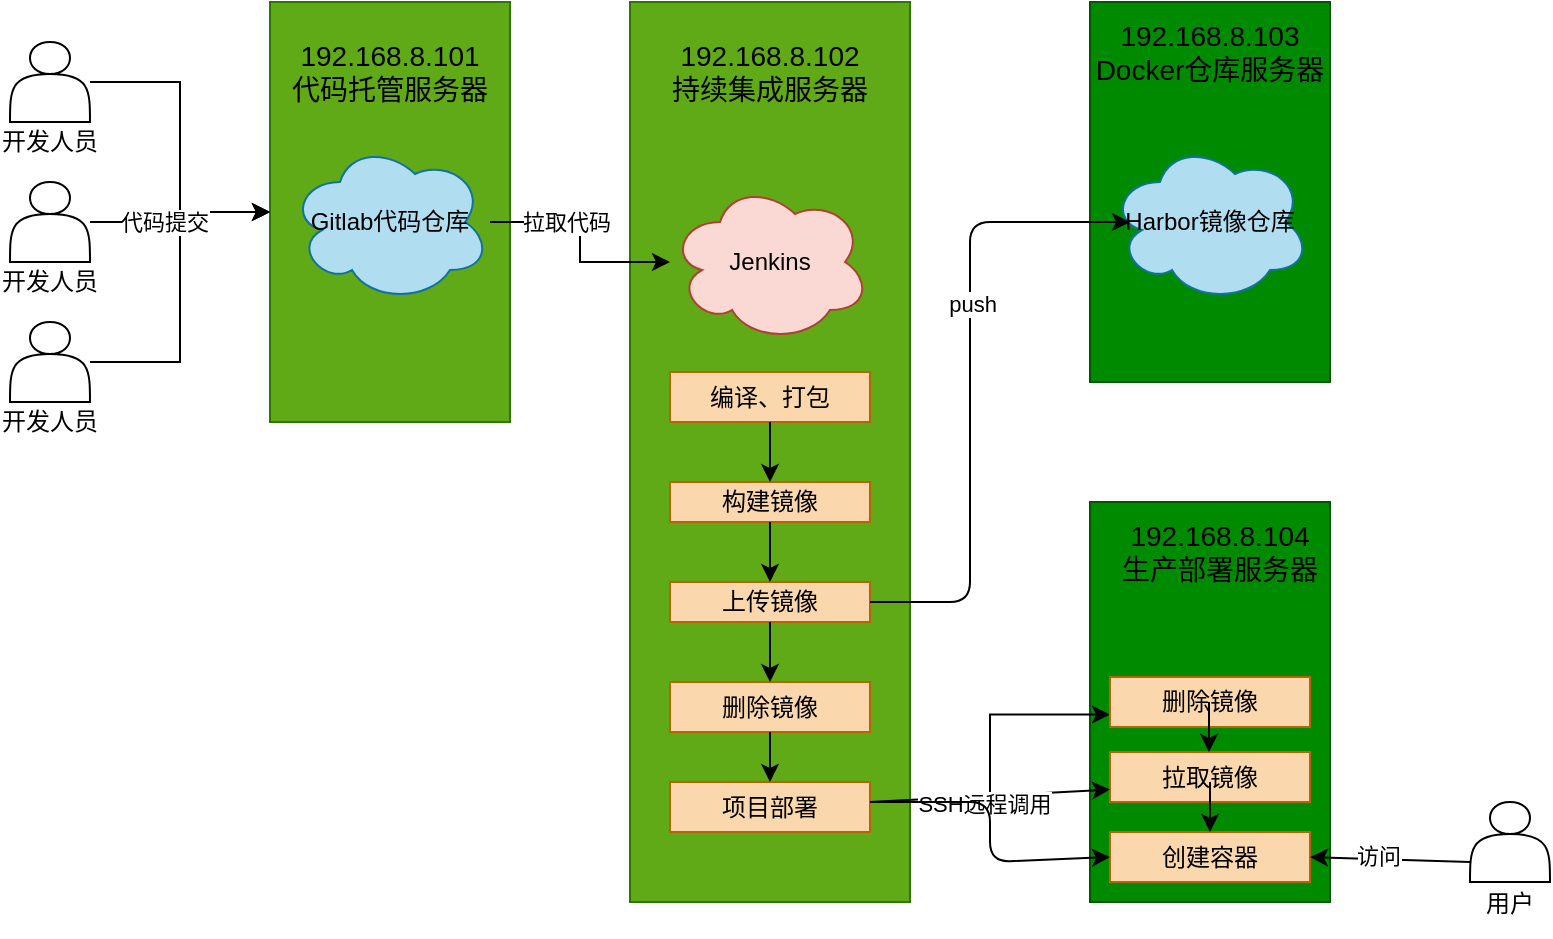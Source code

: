 <mxfile version="14.9.2" type="github">
  <diagram id="fjrZGpHGLL3Sn7Pny3cT" name="Page-1">
    <mxGraphModel dx="983" dy="530" grid="1" gridSize="10" guides="1" tooltips="1" connect="1" arrows="1" fold="1" page="1" pageScale="1" pageWidth="827" pageHeight="1169" math="0" shadow="0">
      <root>
        <mxCell id="0" />
        <mxCell id="1" parent="0" />
        <mxCell id="ySgAJ4QI3XLkfdpez1up-10" value="" style="edgeStyle=orthogonalEdgeStyle;rounded=0;orthogonalLoop=1;jettySize=auto;html=1;" edge="1" parent="1" source="ySgAJ4QI3XLkfdpez1up-2" target="ySgAJ4QI3XLkfdpez1up-4">
          <mxGeometry relative="1" as="geometry" />
        </mxCell>
        <mxCell id="ySgAJ4QI3XLkfdpez1up-2" value="" style="shape=actor;whiteSpace=wrap;html=1;" vertex="1" parent="1">
          <mxGeometry x="20" y="100" width="40" height="40" as="geometry" />
        </mxCell>
        <mxCell id="ySgAJ4QI3XLkfdpez1up-4" value="" style="verticalLabelPosition=bottom;verticalAlign=top;html=1;shape=mxgraph.basic.rect;fillColor2=none;strokeWidth=1;size=20;indent=5;fillColor=#60a917;strokeColor=#2D7600;fontColor=#ffffff;" vertex="1" parent="1">
          <mxGeometry x="150" y="80" width="120" height="210" as="geometry" />
        </mxCell>
        <mxCell id="ySgAJ4QI3XLkfdpez1up-5" value="" style="verticalLabelPosition=bottom;verticalAlign=top;html=1;shape=mxgraph.basic.rect;fillColor2=none;strokeWidth=1;size=20;indent=5;fillColor=#60a917;strokeColor=#2D7600;fontColor=#ffffff;" vertex="1" parent="1">
          <mxGeometry x="330" y="80" width="140" height="450" as="geometry" />
        </mxCell>
        <mxCell id="ySgAJ4QI3XLkfdpez1up-6" value="" style="verticalLabelPosition=bottom;verticalAlign=top;html=1;shape=mxgraph.basic.rect;fillColor2=none;strokeWidth=1;size=20;indent=5;fillColor=#008a00;strokeColor=#005700;fontColor=#ffffff;" vertex="1" parent="1">
          <mxGeometry x="560" y="80" width="120" height="190" as="geometry" />
        </mxCell>
        <mxCell id="ySgAJ4QI3XLkfdpez1up-7" value="" style="verticalLabelPosition=bottom;verticalAlign=top;html=1;shape=mxgraph.basic.rect;fillColor2=none;strokeWidth=1;size=20;indent=5;fillColor=#008a00;strokeColor=#005700;fontColor=#ffffff;" vertex="1" parent="1">
          <mxGeometry x="560" y="330" width="120" height="200" as="geometry" />
        </mxCell>
        <mxCell id="ySgAJ4QI3XLkfdpez1up-11" value="" style="edgeStyle=orthogonalEdgeStyle;rounded=0;orthogonalLoop=1;jettySize=auto;html=1;" edge="1" parent="1" source="ySgAJ4QI3XLkfdpez1up-8" target="ySgAJ4QI3XLkfdpez1up-4">
          <mxGeometry relative="1" as="geometry" />
        </mxCell>
        <mxCell id="ySgAJ4QI3XLkfdpez1up-8" value="" style="shape=actor;whiteSpace=wrap;html=1;" vertex="1" parent="1">
          <mxGeometry x="20" y="170" width="40" height="40" as="geometry" />
        </mxCell>
        <mxCell id="ySgAJ4QI3XLkfdpez1up-12" value="" style="edgeStyle=orthogonalEdgeStyle;rounded=0;orthogonalLoop=1;jettySize=auto;html=1;" edge="1" parent="1" source="ySgAJ4QI3XLkfdpez1up-9" target="ySgAJ4QI3XLkfdpez1up-4">
          <mxGeometry relative="1" as="geometry" />
        </mxCell>
        <mxCell id="ySgAJ4QI3XLkfdpez1up-13" value="代码提交" style="edgeLabel;html=1;align=center;verticalAlign=middle;resizable=0;points=[];" vertex="1" connectable="0" parent="ySgAJ4QI3XLkfdpez1up-12">
          <mxGeometry x="0.438" y="4" relative="1" as="geometry">
            <mxPoint x="-4" y="3" as="offset" />
          </mxGeometry>
        </mxCell>
        <mxCell id="ySgAJ4QI3XLkfdpez1up-9" value="" style="shape=actor;whiteSpace=wrap;html=1;" vertex="1" parent="1">
          <mxGeometry x="20" y="240" width="40" height="40" as="geometry" />
        </mxCell>
        <mxCell id="ySgAJ4QI3XLkfdpez1up-15" value="开发人员" style="text;html=1;strokeColor=none;fillColor=none;align=center;verticalAlign=middle;whiteSpace=wrap;rounded=0;" vertex="1" parent="1">
          <mxGeometry x="15" y="140" width="50" height="20" as="geometry" />
        </mxCell>
        <mxCell id="ySgAJ4QI3XLkfdpez1up-16" value="开发人员" style="text;html=1;strokeColor=none;fillColor=none;align=center;verticalAlign=middle;whiteSpace=wrap;rounded=0;" vertex="1" parent="1">
          <mxGeometry x="15" y="210" width="50" height="20" as="geometry" />
        </mxCell>
        <mxCell id="ySgAJ4QI3XLkfdpez1up-17" value="开发人员" style="text;html=1;strokeColor=none;fillColor=none;align=center;verticalAlign=middle;whiteSpace=wrap;rounded=0;" vertex="1" parent="1">
          <mxGeometry x="15" y="280" width="50" height="20" as="geometry" />
        </mxCell>
        <mxCell id="ySgAJ4QI3XLkfdpez1up-18" value="&lt;font style=&quot;font-size: 14px&quot;&gt;192.168.8.101&lt;br&gt;代码托管服务器&lt;/font&gt;" style="text;html=1;strokeColor=none;fillColor=none;align=center;verticalAlign=middle;whiteSpace=wrap;rounded=0;" vertex="1" parent="1">
          <mxGeometry x="160" y="90" width="100" height="50" as="geometry" />
        </mxCell>
        <mxCell id="ySgAJ4QI3XLkfdpez1up-23" value="" style="edgeStyle=orthogonalEdgeStyle;rounded=0;orthogonalLoop=1;jettySize=auto;html=1;" edge="1" parent="1" source="ySgAJ4QI3XLkfdpez1up-19" target="ySgAJ4QI3XLkfdpez1up-22">
          <mxGeometry relative="1" as="geometry" />
        </mxCell>
        <mxCell id="ySgAJ4QI3XLkfdpez1up-24" value="拉取代码" style="edgeLabel;html=1;align=center;verticalAlign=middle;resizable=0;points=[];" vertex="1" connectable="0" parent="ySgAJ4QI3XLkfdpez1up-23">
          <mxGeometry x="-0.32" relative="1" as="geometry">
            <mxPoint as="offset" />
          </mxGeometry>
        </mxCell>
        <mxCell id="ySgAJ4QI3XLkfdpez1up-19" value="Gitlab代码仓库" style="ellipse;shape=cloud;whiteSpace=wrap;html=1;fillColor=#b1ddf0;strokeColor=#10739e;" vertex="1" parent="1">
          <mxGeometry x="160" y="150" width="100" height="80" as="geometry" />
        </mxCell>
        <mxCell id="ySgAJ4QI3XLkfdpez1up-21" value="&lt;font style=&quot;font-size: 14px&quot;&gt;192.168.8.102&lt;br&gt;持续集成服务器&lt;/font&gt;" style="text;html=1;strokeColor=none;fillColor=none;align=center;verticalAlign=middle;whiteSpace=wrap;rounded=0;" vertex="1" parent="1">
          <mxGeometry x="350" y="90" width="100" height="50" as="geometry" />
        </mxCell>
        <mxCell id="ySgAJ4QI3XLkfdpez1up-22" value="Jenkins" style="ellipse;shape=cloud;whiteSpace=wrap;html=1;fillColor=#fad9d5;strokeColor=#ae4132;" vertex="1" parent="1">
          <mxGeometry x="350" y="170" width="100" height="80" as="geometry" />
        </mxCell>
        <mxCell id="ySgAJ4QI3XLkfdpez1up-25" value="编译、打包" style="text;html=1;strokeColor=#b46504;fillColor=#fad7ac;align=center;verticalAlign=middle;whiteSpace=wrap;rounded=0;" vertex="1" parent="1">
          <mxGeometry x="350" y="265" width="100" height="25" as="geometry" />
        </mxCell>
        <mxCell id="ySgAJ4QI3XLkfdpez1up-26" value="构建镜像" style="text;html=1;strokeColor=#b46504;fillColor=#fad7ac;align=center;verticalAlign=middle;whiteSpace=wrap;rounded=0;" vertex="1" parent="1">
          <mxGeometry x="350" y="320" width="100" height="20" as="geometry" />
        </mxCell>
        <mxCell id="ySgAJ4QI3XLkfdpez1up-27" value="上传镜像" style="text;html=1;strokeColor=#b46504;fillColor=#fad7ac;align=center;verticalAlign=middle;whiteSpace=wrap;rounded=0;" vertex="1" parent="1">
          <mxGeometry x="350" y="370" width="100" height="20" as="geometry" />
        </mxCell>
        <mxCell id="ySgAJ4QI3XLkfdpez1up-28" value="删除镜像" style="text;html=1;strokeColor=#b46504;fillColor=#fad7ac;align=center;verticalAlign=middle;whiteSpace=wrap;rounded=0;" vertex="1" parent="1">
          <mxGeometry x="350" y="420" width="100" height="25" as="geometry" />
        </mxCell>
        <mxCell id="ySgAJ4QI3XLkfdpez1up-66" value="" style="edgeStyle=orthogonalEdgeStyle;rounded=0;orthogonalLoop=1;jettySize=auto;html=1;entryX=0;entryY=0.75;entryDx=0;entryDy=0;" edge="1" parent="1" source="ySgAJ4QI3XLkfdpez1up-29" target="ySgAJ4QI3XLkfdpez1up-47">
          <mxGeometry relative="1" as="geometry">
            <Array as="points">
              <mxPoint x="510" y="480" />
              <mxPoint x="510" y="436" />
            </Array>
          </mxGeometry>
        </mxCell>
        <mxCell id="ySgAJ4QI3XLkfdpez1up-29" value="项目部署" style="text;html=1;strokeColor=#b46504;fillColor=#fad7ac;align=center;verticalAlign=middle;whiteSpace=wrap;rounded=0;" vertex="1" parent="1">
          <mxGeometry x="350" y="470" width="100" height="25" as="geometry" />
        </mxCell>
        <mxCell id="ySgAJ4QI3XLkfdpez1up-35" value="" style="endArrow=classic;html=1;exitX=0.5;exitY=1;exitDx=0;exitDy=0;" edge="1" parent="1" source="ySgAJ4QI3XLkfdpez1up-25">
          <mxGeometry width="50" height="50" relative="1" as="geometry">
            <mxPoint x="390" y="400" as="sourcePoint" />
            <mxPoint x="400" y="320" as="targetPoint" />
          </mxGeometry>
        </mxCell>
        <mxCell id="ySgAJ4QI3XLkfdpez1up-40" value="" style="endArrow=classic;html=1;exitX=0.5;exitY=1;exitDx=0;exitDy=0;entryX=0.5;entryY=0;entryDx=0;entryDy=0;" edge="1" parent="1" source="ySgAJ4QI3XLkfdpez1up-26" target="ySgAJ4QI3XLkfdpez1up-27">
          <mxGeometry width="50" height="50" relative="1" as="geometry">
            <mxPoint x="390" y="400" as="sourcePoint" />
            <mxPoint x="440" y="350" as="targetPoint" />
          </mxGeometry>
        </mxCell>
        <mxCell id="ySgAJ4QI3XLkfdpez1up-41" value="" style="endArrow=classic;html=1;entryX=0.5;entryY=0;entryDx=0;entryDy=0;exitX=0.5;exitY=1;exitDx=0;exitDy=0;" edge="1" parent="1" source="ySgAJ4QI3XLkfdpez1up-27" target="ySgAJ4QI3XLkfdpez1up-28">
          <mxGeometry width="50" height="50" relative="1" as="geometry">
            <mxPoint x="390" y="400" as="sourcePoint" />
            <mxPoint x="440" y="350" as="targetPoint" />
          </mxGeometry>
        </mxCell>
        <mxCell id="ySgAJ4QI3XLkfdpez1up-42" value="" style="endArrow=classic;html=1;entryX=0.5;entryY=0;entryDx=0;entryDy=0;exitX=0.5;exitY=1;exitDx=0;exitDy=0;" edge="1" parent="1" source="ySgAJ4QI3XLkfdpez1up-28" target="ySgAJ4QI3XLkfdpez1up-29">
          <mxGeometry width="50" height="50" relative="1" as="geometry">
            <mxPoint x="390" y="400" as="sourcePoint" />
            <mxPoint x="440" y="350" as="targetPoint" />
          </mxGeometry>
        </mxCell>
        <mxCell id="ySgAJ4QI3XLkfdpez1up-44" value="Harbor镜像仓库" style="ellipse;shape=cloud;whiteSpace=wrap;html=1;fillColor=#b1ddf0;strokeColor=#10739e;" vertex="1" parent="1">
          <mxGeometry x="570" y="150" width="100" height="80" as="geometry" />
        </mxCell>
        <mxCell id="ySgAJ4QI3XLkfdpez1up-45" value="&lt;font style=&quot;font-size: 14px&quot;&gt;192.168.8.103&lt;br&gt;Docker仓库服务器&lt;/font&gt;" style="text;html=1;strokeColor=none;fillColor=none;align=center;verticalAlign=middle;whiteSpace=wrap;rounded=0;" vertex="1" parent="1">
          <mxGeometry x="560" y="80" width="120" height="50" as="geometry" />
        </mxCell>
        <mxCell id="ySgAJ4QI3XLkfdpez1up-46" value="&lt;font style=&quot;font-size: 14px&quot;&gt;192.168.8.104&lt;br&gt;生产部署服务器&lt;br&gt;&lt;/font&gt;" style="text;html=1;strokeColor=none;fillColor=none;align=center;verticalAlign=middle;whiteSpace=wrap;rounded=0;" vertex="1" parent="1">
          <mxGeometry x="570" y="330" width="110" height="50" as="geometry" />
        </mxCell>
        <mxCell id="ySgAJ4QI3XLkfdpez1up-47" value="删除镜像" style="text;html=1;strokeColor=#b46504;fillColor=#fad7ac;align=center;verticalAlign=middle;whiteSpace=wrap;rounded=0;" vertex="1" parent="1">
          <mxGeometry x="570" y="417.5" width="100" height="25" as="geometry" />
        </mxCell>
        <mxCell id="ySgAJ4QI3XLkfdpez1up-48" value="拉取镜像" style="text;html=1;strokeColor=#b46504;fillColor=#fad7ac;align=center;verticalAlign=middle;whiteSpace=wrap;rounded=0;" vertex="1" parent="1">
          <mxGeometry x="570" y="455" width="100" height="25" as="geometry" />
        </mxCell>
        <mxCell id="ySgAJ4QI3XLkfdpez1up-49" value="创建容器" style="text;html=1;strokeColor=#b46504;fillColor=#fad7ac;align=center;verticalAlign=middle;whiteSpace=wrap;rounded=0;" vertex="1" parent="1">
          <mxGeometry x="570" y="495" width="100" height="25" as="geometry" />
        </mxCell>
        <mxCell id="ySgAJ4QI3XLkfdpez1up-51" value="" style="shape=actor;whiteSpace=wrap;html=1;" vertex="1" parent="1">
          <mxGeometry x="750" y="480" width="40" height="40" as="geometry" />
        </mxCell>
        <mxCell id="ySgAJ4QI3XLkfdpez1up-52" value="用户" style="text;html=1;strokeColor=none;fillColor=none;align=center;verticalAlign=middle;whiteSpace=wrap;rounded=0;" vertex="1" parent="1">
          <mxGeometry x="750" y="515" width="40" height="32.5" as="geometry" />
        </mxCell>
        <mxCell id="ySgAJ4QI3XLkfdpez1up-53" value="" style="endArrow=classic;html=1;exitX=0;exitY=0.75;exitDx=0;exitDy=0;" edge="1" parent="1" source="ySgAJ4QI3XLkfdpez1up-51">
          <mxGeometry width="50" height="50" relative="1" as="geometry">
            <mxPoint x="620" y="557.5" as="sourcePoint" />
            <mxPoint x="670" y="507.5" as="targetPoint" />
          </mxGeometry>
        </mxCell>
        <mxCell id="ySgAJ4QI3XLkfdpez1up-54" value="访问" style="edgeLabel;html=1;align=center;verticalAlign=middle;resizable=0;points=[];" vertex="1" connectable="0" parent="ySgAJ4QI3XLkfdpez1up-53">
          <mxGeometry x="0.151" y="-2" relative="1" as="geometry">
            <mxPoint as="offset" />
          </mxGeometry>
        </mxCell>
        <mxCell id="ySgAJ4QI3XLkfdpez1up-55" value="" style="endArrow=classic;html=1;" edge="1" parent="1">
          <mxGeometry width="50" height="50" relative="1" as="geometry">
            <mxPoint x="619.5" y="430" as="sourcePoint" />
            <mxPoint x="619.5" y="455" as="targetPoint" />
          </mxGeometry>
        </mxCell>
        <mxCell id="ySgAJ4QI3XLkfdpez1up-58" value="" style="endArrow=classic;html=1;entryX=0;entryY=0.75;entryDx=0;entryDy=0;" edge="1" parent="1" target="ySgAJ4QI3XLkfdpez1up-48">
          <mxGeometry width="50" height="50" relative="1" as="geometry">
            <mxPoint x="450" y="480" as="sourcePoint" />
            <mxPoint x="500" y="430" as="targetPoint" />
          </mxGeometry>
        </mxCell>
        <mxCell id="ySgAJ4QI3XLkfdpez1up-67" value="SSH远程调用" style="edgeLabel;html=1;align=center;verticalAlign=middle;resizable=0;points=[];" vertex="1" connectable="0" parent="ySgAJ4QI3XLkfdpez1up-58">
          <mxGeometry x="-0.053" y="-4" relative="1" as="geometry">
            <mxPoint as="offset" />
          </mxGeometry>
        </mxCell>
        <mxCell id="ySgAJ4QI3XLkfdpez1up-59" value="" style="endArrow=classic;html=1;entryX=0;entryY=0.5;entryDx=0;entryDy=0;" edge="1" parent="1" target="ySgAJ4QI3XLkfdpez1up-49">
          <mxGeometry width="50" height="50" relative="1" as="geometry">
            <mxPoint x="450" y="480" as="sourcePoint" />
            <mxPoint x="500" y="430" as="targetPoint" />
            <Array as="points">
              <mxPoint x="510" y="480" />
              <mxPoint x="510" y="510" />
            </Array>
          </mxGeometry>
        </mxCell>
        <mxCell id="ySgAJ4QI3XLkfdpez1up-61" value="" style="endArrow=classic;html=1;exitX=1;exitY=0.5;exitDx=0;exitDy=0;" edge="1" parent="1" source="ySgAJ4QI3XLkfdpez1up-27">
          <mxGeometry width="50" height="50" relative="1" as="geometry">
            <mxPoint x="460" y="380" as="sourcePoint" />
            <mxPoint x="580" y="190" as="targetPoint" />
            <Array as="points">
              <mxPoint x="500" y="380" />
              <mxPoint x="500" y="190" />
            </Array>
          </mxGeometry>
        </mxCell>
        <mxCell id="ySgAJ4QI3XLkfdpez1up-63" value="push" style="edgeLabel;html=1;align=center;verticalAlign=middle;resizable=0;points=[];" vertex="1" connectable="0" parent="ySgAJ4QI3XLkfdpez1up-61">
          <mxGeometry x="0.245" y="-1" relative="1" as="geometry">
            <mxPoint as="offset" />
          </mxGeometry>
        </mxCell>
        <mxCell id="ySgAJ4QI3XLkfdpez1up-62" value="" style="endArrow=classic;html=1;" edge="1" parent="1" target="ySgAJ4QI3XLkfdpez1up-49">
          <mxGeometry width="50" height="50" relative="1" as="geometry">
            <mxPoint x="620" y="470" as="sourcePoint" />
            <mxPoint x="670" y="420" as="targetPoint" />
          </mxGeometry>
        </mxCell>
      </root>
    </mxGraphModel>
  </diagram>
</mxfile>
